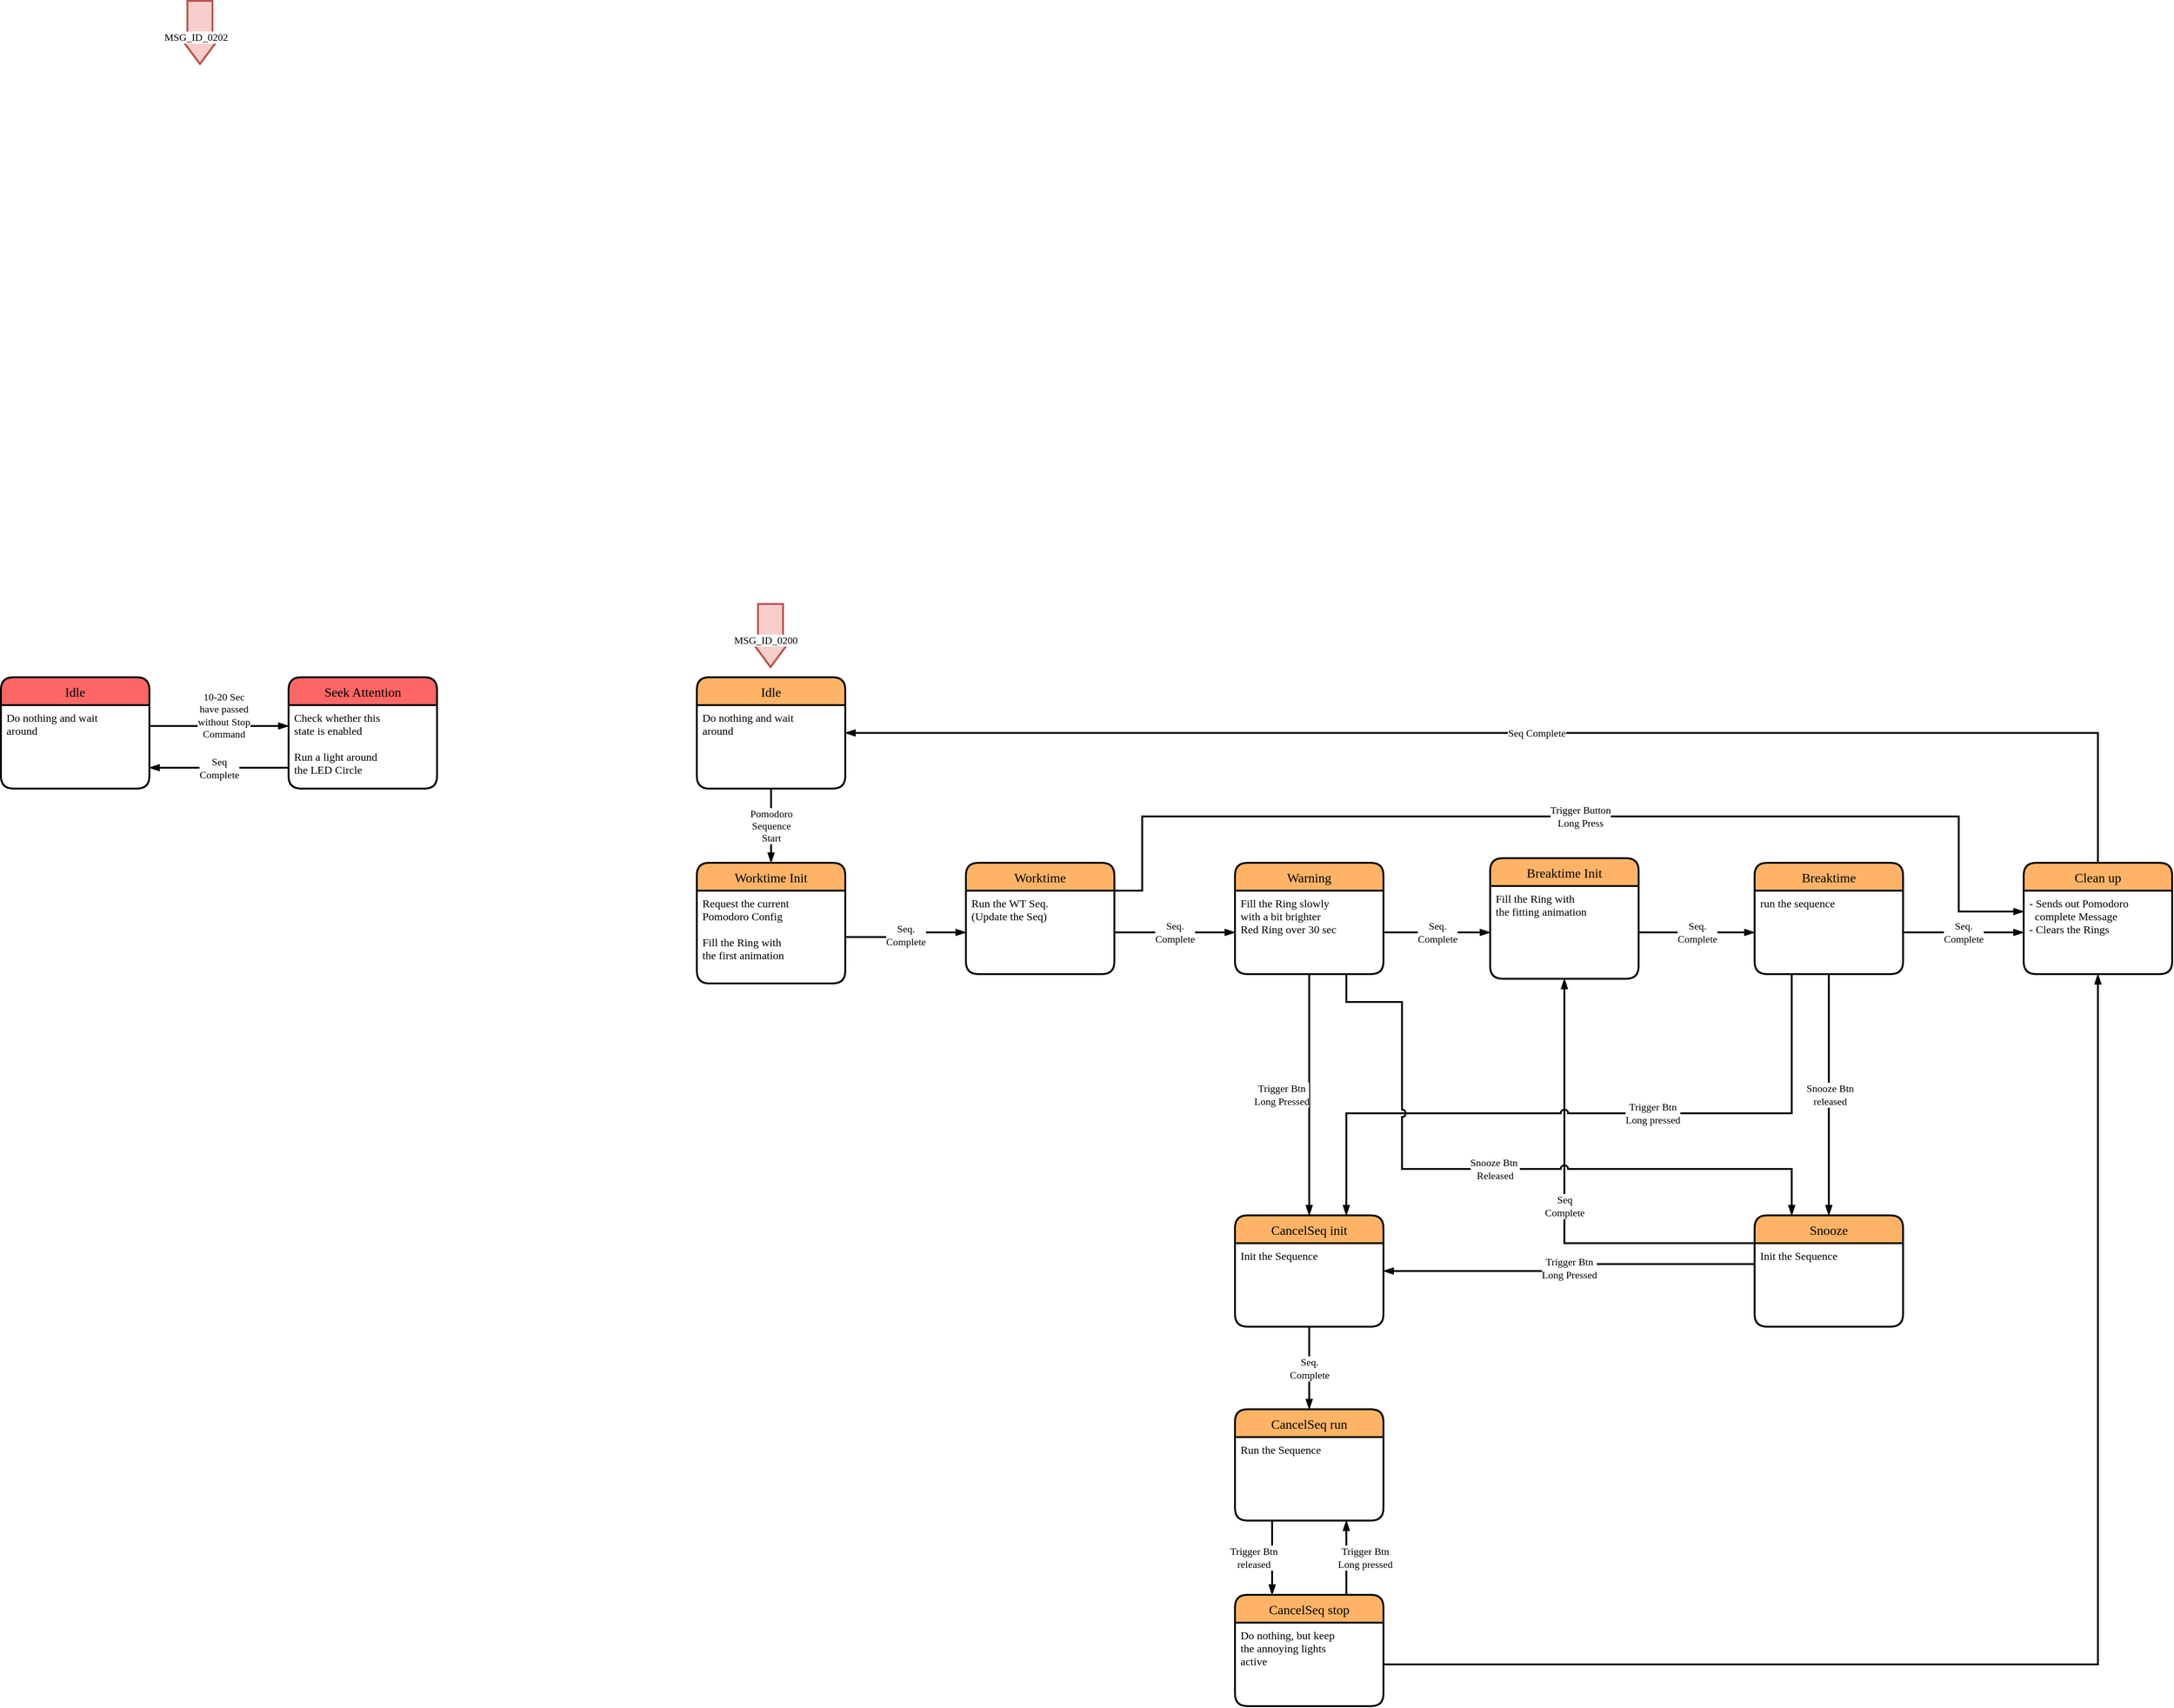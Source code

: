 <mxfile version="20.8.16" type="device"><diagram name="Seite-1" id="2IJiOVnyoBfjQvBj882I"><mxGraphModel dx="2873" dy="1734" grid="1" gridSize="10" guides="1" tooltips="1" connect="1" arrows="1" fold="1" page="1" pageScale="1" pageWidth="4681" pageHeight="3300" math="0" shadow="0"><root><mxCell id="0"/><mxCell id="1" parent="0"/><mxCell id="6LJ59j6_0VAXP_qDIrdq-6" value="Worktime Init" style="swimlane;childLayout=stackLayout;horizontal=1;startSize=30;horizontalStack=0;rounded=1;fontSize=14;fontStyle=0;strokeWidth=2;resizeParent=0;resizeLast=1;shadow=0;dashed=0;align=center;fontFamily=Roboto Mono;fontSource=https%3A%2F%2Ffonts.googleapis.com%2Fcss%3Ffamily%3DRoboto%2BMono;fillColor=#FFB366;" parent="1" vertex="1"><mxGeometry x="1750" y="1490" width="160" height="130" as="geometry"/></mxCell><mxCell id="6LJ59j6_0VAXP_qDIrdq-7" value="Request the current&#10;Pomodoro Config&#10;&#10;Fill the Ring with &#10;the first animation" style="align=left;strokeColor=none;fillColor=none;spacingLeft=4;fontSize=12;verticalAlign=top;resizable=0;rotatable=0;part=1;strokeWidth=2;fontFamily=Roboto Mono;fontSource=https%3A%2F%2Ffonts.googleapis.com%2Fcss%3Ffamily%3DRoboto%2BMono;" parent="6LJ59j6_0VAXP_qDIrdq-6" vertex="1"><mxGeometry y="30" width="160" height="100" as="geometry"/></mxCell><mxCell id="6LJ59j6_0VAXP_qDIrdq-8" value="Worktime" style="swimlane;childLayout=stackLayout;horizontal=1;startSize=30;horizontalStack=0;rounded=1;fontSize=14;fontStyle=0;strokeWidth=2;resizeParent=0;resizeLast=1;shadow=0;dashed=0;align=center;fontFamily=Roboto Mono;fontSource=https%3A%2F%2Ffonts.googleapis.com%2Fcss%3Ffamily%3DRoboto%2BMono;fillColor=#FFB366;" parent="1" vertex="1"><mxGeometry x="2040" y="1490" width="160" height="120" as="geometry"/></mxCell><mxCell id="6LJ59j6_0VAXP_qDIrdq-9" value="Run the WT Seq. &#10;(Update the Seq)" style="align=left;strokeColor=none;fillColor=none;spacingLeft=4;fontSize=12;verticalAlign=top;resizable=0;rotatable=0;part=1;strokeWidth=2;fontFamily=Roboto Mono;fontSource=https%3A%2F%2Ffonts.googleapis.com%2Fcss%3Ffamily%3DRoboto%2BMono;" parent="6LJ59j6_0VAXP_qDIrdq-8" vertex="1"><mxGeometry y="30" width="160" height="90" as="geometry"/></mxCell><mxCell id="6LJ59j6_0VAXP_qDIrdq-10" value="Seq.&lt;br&gt;Complete" style="edgeStyle=orthogonalEdgeStyle;rounded=0;orthogonalLoop=1;jettySize=auto;html=1;exitX=1;exitY=0.5;exitDx=0;exitDy=0;entryX=0;entryY=0.5;entryDx=0;entryDy=0;fontFamily=Roboto Mono;fontSource=https%3A%2F%2Ffonts.googleapis.com%2Fcss%3Ffamily%3DRoboto%2BMono;endArrow=blockThin;endFill=1;strokeWidth=2;" parent="1" source="6LJ59j6_0VAXP_qDIrdq-7" target="6LJ59j6_0VAXP_qDIrdq-9" edge="1"><mxGeometry relative="1" as="geometry"/></mxCell><mxCell id="6AlLhHMnHzqzTK0IQsjn-22" value="Trigger Btn&lt;br&gt;Long Pressed" style="edgeStyle=orthogonalEdgeStyle;shape=connector;rounded=0;orthogonalLoop=1;jettySize=auto;html=1;exitX=0.5;exitY=1;exitDx=0;exitDy=0;entryX=0.5;entryY=0;entryDx=0;entryDy=0;labelBackgroundColor=default;strokeColor=default;strokeWidth=2;fontFamily=Roboto Mono;fontSource=https%3A%2F%2Ffonts.googleapis.com%2Fcss%3Ffamily%3DRoboto%2BMono;fontSize=11;fontColor=#000000;endArrow=blockThin;endFill=1;" edge="1" parent="1" source="6LJ59j6_0VAXP_qDIrdq-13" target="6AlLhHMnHzqzTK0IQsjn-4"><mxGeometry y="-30" relative="1" as="geometry"><mxPoint as="offset"/></mxGeometry></mxCell><mxCell id="6LJ59j6_0VAXP_qDIrdq-13" value="Warning" style="swimlane;childLayout=stackLayout;horizontal=1;startSize=30;horizontalStack=0;rounded=1;fontSize=14;fontStyle=0;strokeWidth=2;resizeParent=0;resizeLast=1;shadow=0;dashed=0;align=center;fontFamily=Roboto Mono;fontSource=https%3A%2F%2Ffonts.googleapis.com%2Fcss%3Ffamily%3DRoboto%2BMono;fillColor=#FFB366;fontColor=#000000;" parent="1" vertex="1"><mxGeometry x="2330" y="1490" width="160" height="120" as="geometry"/></mxCell><mxCell id="6LJ59j6_0VAXP_qDIrdq-14" value="Fill the Ring slowly&#10;with a bit brighter &#10;Red Ring over 30 sec" style="align=left;strokeColor=none;fillColor=none;spacingLeft=4;fontSize=12;verticalAlign=top;resizable=0;rotatable=0;part=1;strokeWidth=2;fontFamily=Roboto Mono;fontSource=https%3A%2F%2Ffonts.googleapis.com%2Fcss%3Ffamily%3DRoboto%2BMono;" parent="6LJ59j6_0VAXP_qDIrdq-13" vertex="1"><mxGeometry y="30" width="160" height="90" as="geometry"/></mxCell><mxCell id="6LJ59j6_0VAXP_qDIrdq-15" value="Breaktime" style="swimlane;childLayout=stackLayout;horizontal=1;startSize=30;horizontalStack=0;rounded=1;fontSize=14;fontStyle=0;strokeWidth=2;resizeParent=0;resizeLast=1;shadow=0;dashed=0;align=center;fontFamily=Roboto Mono;fontSource=https%3A%2F%2Ffonts.googleapis.com%2Fcss%3Ffamily%3DRoboto%2BMono;fillColor=#FFB366;fontColor=#000000;" parent="1" vertex="1"><mxGeometry x="2890" y="1490" width="160" height="120" as="geometry"/></mxCell><mxCell id="6LJ59j6_0VAXP_qDIrdq-16" value="run the sequence" style="align=left;strokeColor=none;fillColor=none;spacingLeft=4;fontSize=12;verticalAlign=top;resizable=0;rotatable=0;part=1;strokeWidth=2;fontFamily=Roboto Mono;fontSource=https%3A%2F%2Ffonts.googleapis.com%2Fcss%3Ffamily%3DRoboto%2BMono;" parent="6LJ59j6_0VAXP_qDIrdq-15" vertex="1"><mxGeometry y="30" width="160" height="90" as="geometry"/></mxCell><mxCell id="6LJ59j6_0VAXP_qDIrdq-17" value="Seq.&lt;br style=&quot;border-color: var(--border-color);&quot;&gt;Complete" style="edgeStyle=orthogonalEdgeStyle;rounded=0;orthogonalLoop=1;jettySize=auto;html=1;exitX=1;exitY=0.5;exitDx=0;exitDy=0;entryX=0;entryY=0.5;entryDx=0;entryDy=0;strokeWidth=2;fontFamily=Roboto Mono;fontSource=https%3A%2F%2Ffonts.googleapis.com%2Fcss%3Ffamily%3DRoboto%2BMono;endArrow=blockThin;endFill=1;" parent="1" source="6LJ59j6_0VAXP_qDIrdq-9" target="6LJ59j6_0VAXP_qDIrdq-14" edge="1"><mxGeometry relative="1" as="geometry"/></mxCell><mxCell id="6LJ59j6_0VAXP_qDIrdq-19" value="Idle" style="swimlane;childLayout=stackLayout;horizontal=1;startSize=30;horizontalStack=0;rounded=1;fontSize=14;fontStyle=0;strokeWidth=2;resizeParent=0;resizeLast=1;shadow=0;dashed=0;align=center;fontFamily=Roboto Mono;fontSource=https%3A%2F%2Ffonts.googleapis.com%2Fcss%3Ffamily%3DRoboto%2BMono;fillColor=#FF6666;" parent="1" vertex="1"><mxGeometry x="1000" y="1290" width="160" height="120" as="geometry"/></mxCell><mxCell id="6LJ59j6_0VAXP_qDIrdq-20" value="Do nothing and wait &#10;around" style="align=left;strokeColor=none;fillColor=none;spacingLeft=4;fontSize=12;verticalAlign=top;resizable=0;rotatable=0;part=1;strokeWidth=2;fontFamily=Roboto Mono;fontSource=https%3A%2F%2Ffonts.googleapis.com%2Fcss%3Ffamily%3DRoboto%2BMono;" parent="6LJ59j6_0VAXP_qDIrdq-19" vertex="1"><mxGeometry y="30" width="160" height="90" as="geometry"/></mxCell><mxCell id="6LJ59j6_0VAXP_qDIrdq-47" value="Seek Attention" style="swimlane;childLayout=stackLayout;horizontal=1;startSize=30;horizontalStack=0;rounded=1;fontSize=14;fontStyle=0;strokeWidth=2;resizeParent=0;resizeLast=1;shadow=0;dashed=0;align=center;fontFamily=Roboto Mono;fontSource=https%3A%2F%2Ffonts.googleapis.com%2Fcss%3Ffamily%3DRoboto%2BMono;fillColor=#FF6666;" parent="1" vertex="1"><mxGeometry x="1310" y="1290" width="160" height="120" as="geometry"/></mxCell><mxCell id="6LJ59j6_0VAXP_qDIrdq-48" value="Check whether this &#10;state is enabled&#10;&#10;Run a light around &#10;the LED Circle " style="align=left;strokeColor=none;fillColor=none;spacingLeft=4;fontSize=12;verticalAlign=top;resizable=0;rotatable=0;part=1;strokeWidth=2;fontFamily=Roboto Mono;fontSource=https%3A%2F%2Ffonts.googleapis.com%2Fcss%3Ffamily%3DRoboto%2BMono;" parent="6LJ59j6_0VAXP_qDIrdq-47" vertex="1"><mxGeometry y="30" width="160" height="90" as="geometry"/></mxCell><mxCell id="rV1hhayW_MfADGlT2KKT-3" value="Idle" style="swimlane;childLayout=stackLayout;horizontal=1;startSize=30;horizontalStack=0;rounded=1;fontSize=14;fontStyle=0;strokeWidth=2;resizeParent=0;resizeLast=1;shadow=0;dashed=0;align=center;fontFamily=Roboto Mono;fontSource=https%3A%2F%2Ffonts.googleapis.com%2Fcss%3Ffamily%3DRoboto%2BMono;fillColor=#FFB366;" parent="1" vertex="1"><mxGeometry x="1750" y="1290" width="160" height="120" as="geometry"/></mxCell><mxCell id="rV1hhayW_MfADGlT2KKT-4" value="Do nothing and wait&#10;around" style="align=left;strokeColor=none;fillColor=none;spacingLeft=4;fontSize=12;verticalAlign=top;resizable=0;rotatable=0;part=1;strokeWidth=2;fontFamily=Roboto Mono;fontSource=https%3A%2F%2Ffonts.googleapis.com%2Fcss%3Ffamily%3DRoboto%2BMono;" parent="rV1hhayW_MfADGlT2KKT-3" vertex="1"><mxGeometry y="30" width="160" height="90" as="geometry"/></mxCell><mxCell id="KNIJWI0uqyzD8HFC5my6-9" value="MSG_ID_0202" style="shape=flexArrow;endArrow=classic;html=1;rounded=0;labelBackgroundColor=default;strokeColor=#b85450;strokeWidth=2;fontFamily=Roboto Mono;fontSource=https%3A%2F%2Ffonts.googleapis.com%2Fcss%3Ffamily%3DRoboto%2BMono;fontSize=11;fontColor=#000000;exitX=0.5;exitY=1;exitDx=0;exitDy=0;fillColor=#f8cecc;width=26;endSize=10.33;" parent="1" edge="1"><mxGeometry x="0.143" y="-5" width="50" height="50" relative="1" as="geometry"><mxPoint x="1214.5" y="560" as="sourcePoint"/><mxPoint x="1214.5" y="630" as="targetPoint"/><Array as="points"><mxPoint x="1214.5" y="590"/></Array><mxPoint as="offset"/></mxGeometry></mxCell><mxCell id="jNwDHDVUT0zQeA6nQcnl-13" value="Breaktime Init" style="swimlane;childLayout=stackLayout;horizontal=1;startSize=30;horizontalStack=0;rounded=1;fontSize=14;fontStyle=0;strokeWidth=2;resizeParent=0;resizeLast=1;shadow=0;dashed=0;align=center;fontFamily=Roboto Mono;fontSource=https%3A%2F%2Ffonts.googleapis.com%2Fcss%3Ffamily%3DRoboto%2BMono;fillColor=#FFB366;" parent="1" vertex="1"><mxGeometry x="2605" y="1485" width="160" height="130" as="geometry"/></mxCell><mxCell id="jNwDHDVUT0zQeA6nQcnl-14" value="Fill the Ring with &#10;the fitting animation" style="align=left;strokeColor=none;fillColor=none;spacingLeft=4;fontSize=12;verticalAlign=top;resizable=0;rotatable=0;part=1;strokeWidth=2;fontFamily=Roboto Mono;fontSource=https%3A%2F%2Ffonts.googleapis.com%2Fcss%3Ffamily%3DRoboto%2BMono;" parent="jNwDHDVUT0zQeA6nQcnl-13" vertex="1"><mxGeometry y="30" width="160" height="100" as="geometry"/></mxCell><mxCell id="jNwDHDVUT0zQeA6nQcnl-15" value="Seq.&lt;br style=&quot;border-color: var(--border-color);&quot;&gt;Complete" style="edgeStyle=orthogonalEdgeStyle;shape=connector;rounded=0;orthogonalLoop=1;jettySize=auto;html=1;exitX=1;exitY=0.5;exitDx=0;exitDy=0;entryX=0;entryY=0.5;entryDx=0;entryDy=0;labelBackgroundColor=default;strokeColor=default;strokeWidth=2;fontFamily=Roboto Mono;fontSource=https%3A%2F%2Ffonts.googleapis.com%2Fcss%3Ffamily%3DRoboto%2BMono;fontSize=11;fontColor=default;endArrow=blockThin;endFill=1;" parent="1" source="6LJ59j6_0VAXP_qDIrdq-14" target="jNwDHDVUT0zQeA6nQcnl-14" edge="1"><mxGeometry relative="1" as="geometry"/></mxCell><mxCell id="jNwDHDVUT0zQeA6nQcnl-18" value="Seq.&lt;br style=&quot;border-color: var(--border-color);&quot;&gt;Complete" style="edgeStyle=orthogonalEdgeStyle;shape=connector;rounded=0;orthogonalLoop=1;jettySize=auto;html=1;exitX=1;exitY=0.5;exitDx=0;exitDy=0;entryX=0;entryY=0.5;entryDx=0;entryDy=0;labelBackgroundColor=default;strokeColor=default;strokeWidth=2;fontFamily=Roboto Mono;fontSource=https%3A%2F%2Ffonts.googleapis.com%2Fcss%3Ffamily%3DRoboto%2BMono;fontSize=11;fontColor=default;endArrow=blockThin;endFill=1;" parent="1" source="jNwDHDVUT0zQeA6nQcnl-14" target="6LJ59j6_0VAXP_qDIrdq-16" edge="1"><mxGeometry relative="1" as="geometry"/></mxCell><mxCell id="jNwDHDVUT0zQeA6nQcnl-27" value="Pomodoro&lt;br&gt;Sequence&lt;br&gt;Start" style="edgeStyle=orthogonalEdgeStyle;shape=connector;rounded=0;orthogonalLoop=1;jettySize=auto;html=1;exitX=0.5;exitY=1;exitDx=0;exitDy=0;entryX=0.5;entryY=0;entryDx=0;entryDy=0;labelBackgroundColor=default;strokeColor=default;strokeWidth=2;fontFamily=Roboto Mono;fontSource=https%3A%2F%2Ffonts.googleapis.com%2Fcss%3Ffamily%3DRoboto%2BMono;fontSize=11;fontColor=default;endArrow=blockThin;endFill=1;" parent="1" source="rV1hhayW_MfADGlT2KKT-4" target="6LJ59j6_0VAXP_qDIrdq-6" edge="1"><mxGeometry relative="1" as="geometry"/></mxCell><mxCell id="Ba6NHjkC2j76u2P4TF05-7" value="MSG_ID_0200" style="shape=flexArrow;endArrow=classic;html=1;rounded=0;labelBackgroundColor=default;strokeColor=#b85450;strokeWidth=2;fontFamily=Roboto Mono;fontSource=https%3A%2F%2Ffonts.googleapis.com%2Fcss%3Ffamily%3DRoboto%2BMono;fontSize=11;fontColor=#000000;exitX=0.5;exitY=1;exitDx=0;exitDy=0;fillColor=#f8cecc;width=26;endSize=10.33;" parent="1" edge="1"><mxGeometry x="0.143" y="-5" width="50" height="50" relative="1" as="geometry"><mxPoint x="1829.44" y="1210" as="sourcePoint"/><mxPoint x="1829.44" y="1280.0" as="targetPoint"/><Array as="points"><mxPoint x="1829.44" y="1240.0"/></Array><mxPoint as="offset"/></mxGeometry></mxCell><mxCell id="bUqZ2SvOcB4gUFb9ykyH-3" value="Trigger Button &lt;br&gt;Long Press" style="edgeStyle=orthogonalEdgeStyle;shape=connector;rounded=0;orthogonalLoop=1;jettySize=auto;html=1;exitX=1;exitY=0;exitDx=0;exitDy=0;entryX=0;entryY=0.25;entryDx=0;entryDy=0;labelBackgroundColor=default;strokeColor=default;strokeWidth=2;fontFamily=Roboto Mono;fontSource=https%3A%2F%2Ffonts.googleapis.com%2Fcss%3Ffamily%3DRoboto%2BMono;fontSize=11;fontColor=default;endArrow=blockThin;endFill=1;" parent="1" source="6LJ59j6_0VAXP_qDIrdq-9" target="6AlLhHMnHzqzTK0IQsjn-28" edge="1"><mxGeometry relative="1" as="geometry"><Array as="points"><mxPoint x="2230" y="1520"/><mxPoint x="2230" y="1440"/><mxPoint x="3110" y="1440"/><mxPoint x="3110" y="1542"/></Array></mxGeometry></mxCell><mxCell id="6AlLhHMnHzqzTK0IQsjn-4" value="CancelSeq init" style="swimlane;childLayout=stackLayout;horizontal=1;startSize=30;horizontalStack=0;rounded=1;fontSize=14;fontStyle=0;strokeWidth=2;resizeParent=0;resizeLast=1;shadow=0;dashed=0;align=center;fontFamily=Roboto Mono;fontSource=https%3A%2F%2Ffonts.googleapis.com%2Fcss%3Ffamily%3DRoboto%2BMono;fillColor=#FFB366;" vertex="1" parent="1"><mxGeometry x="2330" y="1870" width="160" height="120" as="geometry"/></mxCell><mxCell id="6AlLhHMnHzqzTK0IQsjn-5" value="Init the Sequence" style="align=left;strokeColor=none;fillColor=none;spacingLeft=4;fontSize=12;verticalAlign=top;resizable=0;rotatable=0;part=1;strokeWidth=2;fontFamily=Roboto Mono;fontSource=https%3A%2F%2Ffonts.googleapis.com%2Fcss%3Ffamily%3DRoboto%2BMono;" vertex="1" parent="6AlLhHMnHzqzTK0IQsjn-4"><mxGeometry y="30" width="160" height="90" as="geometry"/></mxCell><mxCell id="6AlLhHMnHzqzTK0IQsjn-6" value="CancelSeq run" style="swimlane;childLayout=stackLayout;horizontal=1;startSize=30;horizontalStack=0;rounded=1;fontSize=14;fontStyle=0;strokeWidth=2;resizeParent=0;resizeLast=1;shadow=0;dashed=0;align=center;fontFamily=Roboto Mono;fontSource=https%3A%2F%2Ffonts.googleapis.com%2Fcss%3Ffamily%3DRoboto%2BMono;fillColor=#FFB366;" vertex="1" parent="1"><mxGeometry x="2330" y="2079" width="160" height="120" as="geometry"/></mxCell><mxCell id="6AlLhHMnHzqzTK0IQsjn-7" value="Run the Sequence" style="align=left;strokeColor=none;fillColor=none;spacingLeft=4;fontSize=12;verticalAlign=top;resizable=0;rotatable=0;part=1;strokeWidth=2;fontFamily=Roboto Mono;fontSource=https%3A%2F%2Ffonts.googleapis.com%2Fcss%3Ffamily%3DRoboto%2BMono;" vertex="1" parent="6AlLhHMnHzqzTK0IQsjn-6"><mxGeometry y="30" width="160" height="90" as="geometry"/></mxCell><mxCell id="6AlLhHMnHzqzTK0IQsjn-12" value="Trigger Btn&lt;br&gt;Long pressed" style="edgeStyle=orthogonalEdgeStyle;shape=connector;rounded=0;orthogonalLoop=1;jettySize=auto;html=1;exitX=0.75;exitY=0;exitDx=0;exitDy=0;entryX=0.75;entryY=1;entryDx=0;entryDy=0;labelBackgroundColor=default;strokeColor=default;strokeWidth=2;fontFamily=Roboto Mono;fontSource=https%3A%2F%2Ffonts.googleapis.com%2Fcss%3Ffamily%3DRoboto%2BMono;fontSize=11;fontColor=#000000;endArrow=blockThin;endFill=1;" edge="1" parent="1" source="6AlLhHMnHzqzTK0IQsjn-8" target="6AlLhHMnHzqzTK0IQsjn-7"><mxGeometry y="-20" relative="1" as="geometry"><Array as="points"><mxPoint x="2450" y="2239"/><mxPoint x="2450" y="2239"/></Array><mxPoint as="offset"/></mxGeometry></mxCell><mxCell id="6AlLhHMnHzqzTK0IQsjn-8" value="CancelSeq stop" style="swimlane;childLayout=stackLayout;horizontal=1;startSize=30;horizontalStack=0;rounded=1;fontSize=14;fontStyle=0;strokeWidth=2;resizeParent=0;resizeLast=1;shadow=0;dashed=0;align=center;fontFamily=Roboto Mono;fontSource=https%3A%2F%2Ffonts.googleapis.com%2Fcss%3Ffamily%3DRoboto%2BMono;fillColor=#FFB366;" vertex="1" parent="1"><mxGeometry x="2330" y="2279" width="160" height="120" as="geometry"/></mxCell><mxCell id="6AlLhHMnHzqzTK0IQsjn-9" value="Do nothing, but keep&#10;the annoying lights&#10;active" style="align=left;strokeColor=none;fillColor=none;spacingLeft=4;fontSize=12;verticalAlign=top;resizable=0;rotatable=0;part=1;strokeWidth=2;fontFamily=Roboto Mono;fontSource=https%3A%2F%2Ffonts.googleapis.com%2Fcss%3Ffamily%3DRoboto%2BMono;" vertex="1" parent="6AlLhHMnHzqzTK0IQsjn-8"><mxGeometry y="30" width="160" height="90" as="geometry"/></mxCell><mxCell id="6AlLhHMnHzqzTK0IQsjn-10" value="Seq.&lt;br&gt;Complete" style="edgeStyle=orthogonalEdgeStyle;shape=connector;rounded=0;orthogonalLoop=1;jettySize=auto;html=1;exitX=0.5;exitY=1;exitDx=0;exitDy=0;entryX=0.5;entryY=0;entryDx=0;entryDy=0;labelBackgroundColor=default;strokeColor=default;strokeWidth=2;fontFamily=Roboto Mono;fontSource=https%3A%2F%2Ffonts.googleapis.com%2Fcss%3Ffamily%3DRoboto%2BMono;fontSize=11;fontColor=#000000;endArrow=blockThin;endFill=1;" edge="1" parent="1" source="6AlLhHMnHzqzTK0IQsjn-5" target="6AlLhHMnHzqzTK0IQsjn-6"><mxGeometry relative="1" as="geometry"/></mxCell><mxCell id="6AlLhHMnHzqzTK0IQsjn-11" value="Trigger Btn&lt;br&gt;released" style="edgeStyle=orthogonalEdgeStyle;shape=connector;rounded=0;orthogonalLoop=1;jettySize=auto;html=1;exitX=0.25;exitY=1;exitDx=0;exitDy=0;entryX=0.25;entryY=0;entryDx=0;entryDy=0;labelBackgroundColor=default;strokeColor=default;strokeWidth=2;fontFamily=Roboto Mono;fontSource=https%3A%2F%2Ffonts.googleapis.com%2Fcss%3Ffamily%3DRoboto%2BMono;fontSize=11;fontColor=#000000;endArrow=blockThin;endFill=1;" edge="1" parent="1" source="6AlLhHMnHzqzTK0IQsjn-7" target="6AlLhHMnHzqzTK0IQsjn-8"><mxGeometry y="-20" relative="1" as="geometry"><mxPoint as="offset"/></mxGeometry></mxCell><mxCell id="6AlLhHMnHzqzTK0IQsjn-33" value="Seq&lt;br&gt;Complete" style="edgeStyle=orthogonalEdgeStyle;shape=connector;rounded=0;orthogonalLoop=1;jettySize=auto;html=1;exitX=0;exitY=0.25;exitDx=0;exitDy=0;entryX=0.5;entryY=1;entryDx=0;entryDy=0;labelBackgroundColor=default;strokeColor=default;strokeWidth=2;fontFamily=Roboto Mono;fontSource=https%3A%2F%2Ffonts.googleapis.com%2Fcss%3Ffamily%3DRoboto%2BMono;fontSize=11;fontColor=#000000;endArrow=blockThin;endFill=1;jumpStyle=arc;" edge="1" parent="1" source="6AlLhHMnHzqzTK0IQsjn-16" target="jNwDHDVUT0zQeA6nQcnl-14"><mxGeometry relative="1" as="geometry"/></mxCell><mxCell id="6AlLhHMnHzqzTK0IQsjn-16" value="Snooze" style="swimlane;childLayout=stackLayout;horizontal=1;startSize=30;horizontalStack=0;rounded=1;fontSize=14;fontStyle=0;strokeWidth=2;resizeParent=0;resizeLast=1;shadow=0;dashed=0;align=center;fontFamily=Roboto Mono;fontSource=https%3A%2F%2Ffonts.googleapis.com%2Fcss%3Ffamily%3DRoboto%2BMono;fillColor=#FFB366;" vertex="1" parent="1"><mxGeometry x="2890" y="1870" width="160" height="120" as="geometry"/></mxCell><mxCell id="6AlLhHMnHzqzTK0IQsjn-17" value="Init the Sequence" style="align=left;strokeColor=none;fillColor=none;spacingLeft=4;fontSize=12;verticalAlign=top;resizable=0;rotatable=0;part=1;strokeWidth=2;fontFamily=Roboto Mono;fontSource=https%3A%2F%2Ffonts.googleapis.com%2Fcss%3Ffamily%3DRoboto%2BMono;" vertex="1" parent="6AlLhHMnHzqzTK0IQsjn-16"><mxGeometry y="30" width="160" height="90" as="geometry"/></mxCell><mxCell id="6AlLhHMnHzqzTK0IQsjn-20" value="Snooze Btn&lt;br&gt;released" style="edgeStyle=orthogonalEdgeStyle;shape=connector;rounded=0;orthogonalLoop=1;jettySize=auto;html=1;exitX=0.5;exitY=1;exitDx=0;exitDy=0;entryX=0.5;entryY=0;entryDx=0;entryDy=0;labelBackgroundColor=default;strokeColor=default;strokeWidth=2;fontFamily=Roboto Mono;fontSource=https%3A%2F%2Ffonts.googleapis.com%2Fcss%3Ffamily%3DRoboto%2BMono;fontSize=11;fontColor=#000000;endArrow=blockThin;endFill=1;" edge="1" parent="1" source="6LJ59j6_0VAXP_qDIrdq-16"><mxGeometry relative="1" as="geometry"><mxPoint x="2970" y="1870" as="targetPoint"/></mxGeometry></mxCell><mxCell id="6AlLhHMnHzqzTK0IQsjn-21" value="Trigger Btn&lt;br&gt;Long pressed" style="edgeStyle=orthogonalEdgeStyle;shape=connector;rounded=0;orthogonalLoop=1;jettySize=auto;html=1;exitX=0.25;exitY=1;exitDx=0;exitDy=0;entryX=0.75;entryY=0;entryDx=0;entryDy=0;labelBackgroundColor=default;strokeColor=default;strokeWidth=2;fontFamily=Roboto Mono;fontSource=https%3A%2F%2Ffonts.googleapis.com%2Fcss%3Ffamily%3DRoboto%2BMono;fontSize=11;fontColor=#000000;endArrow=blockThin;endFill=1;jumpStyle=arc;" edge="1" parent="1" source="6LJ59j6_0VAXP_qDIrdq-16" target="6AlLhHMnHzqzTK0IQsjn-4"><mxGeometry x="-0.189" relative="1" as="geometry"><Array as="points"><mxPoint x="2930" y="1760"/><mxPoint x="2450" y="1760"/></Array><mxPoint as="offset"/></mxGeometry></mxCell><mxCell id="6AlLhHMnHzqzTK0IQsjn-24" value="10-20 Sec&lt;br&gt;have passed&lt;br&gt;without Stop&lt;br&gt;Command" style="edgeStyle=orthogonalEdgeStyle;shape=connector;rounded=0;orthogonalLoop=1;jettySize=auto;html=1;exitX=1;exitY=0.25;exitDx=0;exitDy=0;entryX=0;entryY=0.25;entryDx=0;entryDy=0;labelBackgroundColor=default;strokeColor=default;strokeWidth=2;fontFamily=Roboto Mono;fontSource=https%3A%2F%2Ffonts.googleapis.com%2Fcss%3Ffamily%3DRoboto%2BMono;fontSize=11;fontColor=#000000;endArrow=blockThin;endFill=1;" edge="1" parent="1" source="6LJ59j6_0VAXP_qDIrdq-20" target="6LJ59j6_0VAXP_qDIrdq-48"><mxGeometry x="0.067" y="13" relative="1" as="geometry"><mxPoint y="1" as="offset"/></mxGeometry></mxCell><mxCell id="6AlLhHMnHzqzTK0IQsjn-25" value="Seq&lt;br&gt;Complete" style="edgeStyle=orthogonalEdgeStyle;shape=connector;rounded=0;orthogonalLoop=1;jettySize=auto;html=1;exitX=0;exitY=0.75;exitDx=0;exitDy=0;entryX=1;entryY=0.75;entryDx=0;entryDy=0;labelBackgroundColor=default;strokeColor=default;strokeWidth=2;fontFamily=Roboto Mono;fontSource=https%3A%2F%2Ffonts.googleapis.com%2Fcss%3Ffamily%3DRoboto%2BMono;fontSize=11;fontColor=#000000;endArrow=blockThin;endFill=1;" edge="1" parent="1" source="6LJ59j6_0VAXP_qDIrdq-48" target="6LJ59j6_0VAXP_qDIrdq-20"><mxGeometry relative="1" as="geometry"/></mxCell><mxCell id="6AlLhHMnHzqzTK0IQsjn-26" value="Trigger Btn&lt;br&gt;Long Pressed" style="edgeStyle=orthogonalEdgeStyle;shape=connector;rounded=0;orthogonalLoop=1;jettySize=auto;html=1;exitX=0;exitY=0.25;exitDx=0;exitDy=0;entryX=1;entryY=0.5;entryDx=0;entryDy=0;labelBackgroundColor=default;strokeColor=default;strokeWidth=2;fontFamily=Roboto Mono;fontSource=https%3A%2F%2Ffonts.googleapis.com%2Fcss%3Ffamily%3DRoboto%2BMono;fontSize=11;fontColor=#000000;endArrow=blockThin;endFill=1;" edge="1" parent="1" source="6AlLhHMnHzqzTK0IQsjn-17" target="6AlLhHMnHzqzTK0IQsjn-4"><mxGeometry relative="1" as="geometry"><Array as="points"><mxPoint x="2690" y="1922"/><mxPoint x="2690" y="1930"/></Array></mxGeometry></mxCell><mxCell id="6AlLhHMnHzqzTK0IQsjn-31" value="Seq Complete" style="edgeStyle=orthogonalEdgeStyle;shape=connector;rounded=0;orthogonalLoop=1;jettySize=auto;html=1;exitX=0.5;exitY=0;exitDx=0;exitDy=0;entryX=1;entryY=0.5;entryDx=0;entryDy=0;labelBackgroundColor=default;strokeColor=default;strokeWidth=2;fontFamily=Roboto Mono;fontSource=https%3A%2F%2Ffonts.googleapis.com%2Fcss%3Ffamily%3DRoboto%2BMono;fontSize=11;fontColor=#000000;endArrow=blockThin;endFill=1;" edge="1" parent="1" source="6AlLhHMnHzqzTK0IQsjn-27" target="rV1hhayW_MfADGlT2KKT-3"><mxGeometry relative="1" as="geometry"/></mxCell><mxCell id="6AlLhHMnHzqzTK0IQsjn-27" value="Clean up" style="swimlane;childLayout=stackLayout;horizontal=1;startSize=30;horizontalStack=0;rounded=1;fontSize=14;fontStyle=0;strokeWidth=2;resizeParent=0;resizeLast=1;shadow=0;dashed=0;align=center;fontFamily=Roboto Mono;fontSource=https%3A%2F%2Ffonts.googleapis.com%2Fcss%3Ffamily%3DRoboto%2BMono;fillColor=#FFB366;fontColor=#000000;" vertex="1" parent="1"><mxGeometry x="3180" y="1490" width="160" height="120" as="geometry"/></mxCell><mxCell id="6AlLhHMnHzqzTK0IQsjn-28" value="- Sends out Pomodoro&#10;  complete Message&#10;- Clears the Rings" style="align=left;strokeColor=none;fillColor=none;spacingLeft=4;fontSize=12;verticalAlign=top;resizable=0;rotatable=0;part=1;strokeWidth=2;fontFamily=Roboto Mono;fontSource=https%3A%2F%2Ffonts.googleapis.com%2Fcss%3Ffamily%3DRoboto%2BMono;" vertex="1" parent="6AlLhHMnHzqzTK0IQsjn-27"><mxGeometry y="30" width="160" height="90" as="geometry"/></mxCell><mxCell id="6AlLhHMnHzqzTK0IQsjn-29" value="Seq.&lt;br&gt;Complete" style="edgeStyle=orthogonalEdgeStyle;shape=connector;rounded=0;orthogonalLoop=1;jettySize=auto;html=1;exitX=1;exitY=0.5;exitDx=0;exitDy=0;entryX=0;entryY=0.5;entryDx=0;entryDy=0;labelBackgroundColor=default;strokeColor=default;strokeWidth=2;fontFamily=Roboto Mono;fontSource=https%3A%2F%2Ffonts.googleapis.com%2Fcss%3Ffamily%3DRoboto%2BMono;fontSize=11;fontColor=#000000;endArrow=blockThin;endFill=1;" edge="1" parent="1" source="6LJ59j6_0VAXP_qDIrdq-16" target="6AlLhHMnHzqzTK0IQsjn-28"><mxGeometry relative="1" as="geometry"/></mxCell><mxCell id="6AlLhHMnHzqzTK0IQsjn-30" style="edgeStyle=orthogonalEdgeStyle;shape=connector;rounded=0;orthogonalLoop=1;jettySize=auto;html=1;exitX=1;exitY=0.5;exitDx=0;exitDy=0;entryX=0.5;entryY=1;entryDx=0;entryDy=0;labelBackgroundColor=default;strokeColor=default;strokeWidth=2;fontFamily=Roboto Mono;fontSource=https%3A%2F%2Ffonts.googleapis.com%2Fcss%3Ffamily%3DRoboto%2BMono;fontSize=11;fontColor=#000000;endArrow=blockThin;endFill=1;" edge="1" parent="1" source="6AlLhHMnHzqzTK0IQsjn-9" target="6AlLhHMnHzqzTK0IQsjn-28"><mxGeometry relative="1" as="geometry"/></mxCell><mxCell id="6AlLhHMnHzqzTK0IQsjn-32" value="Snooze Btn&amp;nbsp;&lt;br&gt;Released" style="edgeStyle=orthogonalEdgeStyle;shape=connector;rounded=0;orthogonalLoop=1;jettySize=auto;html=1;exitX=0.75;exitY=1;exitDx=0;exitDy=0;entryX=0.25;entryY=0;entryDx=0;entryDy=0;labelBackgroundColor=default;strokeColor=default;strokeWidth=2;fontFamily=Roboto Mono;fontSource=https%3A%2F%2Ffonts.googleapis.com%2Fcss%3Ffamily%3DRoboto%2BMono;fontSize=11;fontColor=#000000;endArrow=blockThin;endFill=1;jumpStyle=arc;" edge="1" parent="1" source="6LJ59j6_0VAXP_qDIrdq-14" target="6AlLhHMnHzqzTK0IQsjn-16"><mxGeometry relative="1" as="geometry"><Array as="points"><mxPoint x="2450" y="1640"/><mxPoint x="2510" y="1640"/><mxPoint x="2510" y="1820"/><mxPoint x="2930" y="1820"/></Array></mxGeometry></mxCell></root></mxGraphModel></diagram></mxfile>